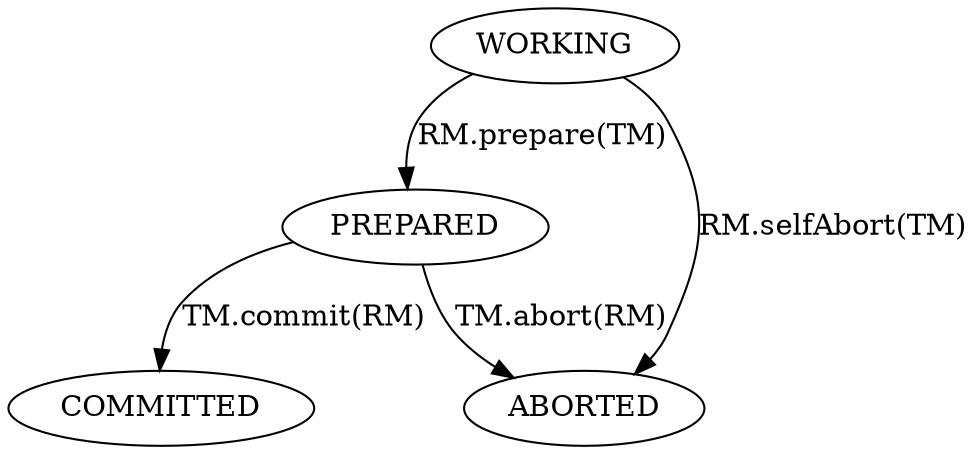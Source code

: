 digraph G {
    S_0 [ label="WORKING" ];
    S_1 [ label="PREPARED" ];
    S_2 [ label="ABORTED" ];
    S_3 [ label="COMMITTED" ];
    S_0 -> S_1 [ label="RM.prepare(TM)" ];
    S_0 -> S_2 [ label="RM.selfAbort(TM)" ];
    S_1 -> S_2 [ label="TM.abort(RM)" ];
    S_1 -> S_3 [ label="TM.commit(RM)" ];
}